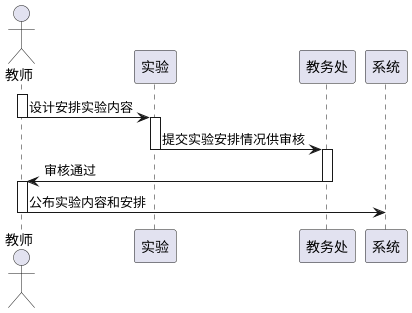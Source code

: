 @startuml

actor 教师 as A
participant "实验" as B
participant "教务处" as C
participant "系统" as D

activate A
A -> B :设计安排实验内容
deactivate A
activate B


B -> C :提交实验安排情况供审核
deactivate B
activate C

C -> A :审核通过
deactivate C
activate A

A->D:公布实验内容和安排
deactivate A

@enduml